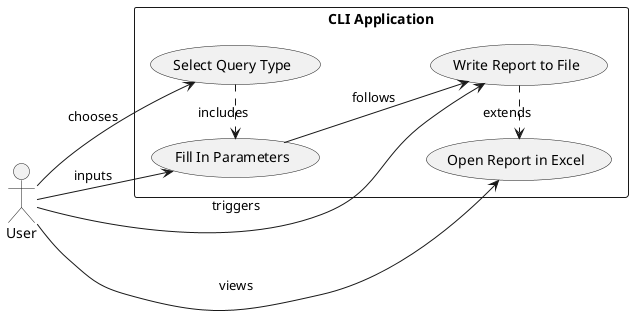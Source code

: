 @startuml
left to right direction
skinparam packageStyle rectangle

actor User

rectangle "CLI Application" {
User --> (Select Query Type) : chooses
User --> (Fill In Parameters) : inputs
User --> (Write Report to File) : triggers
User --> (Open Report in Excel) : views

(Select Query Type) .> (Fill In Parameters) : includes
(Fill In Parameters) -->(Write Report to File) : follows
(Write Report to File) .> (Open Report in Excel) : extends
}

@enduml
